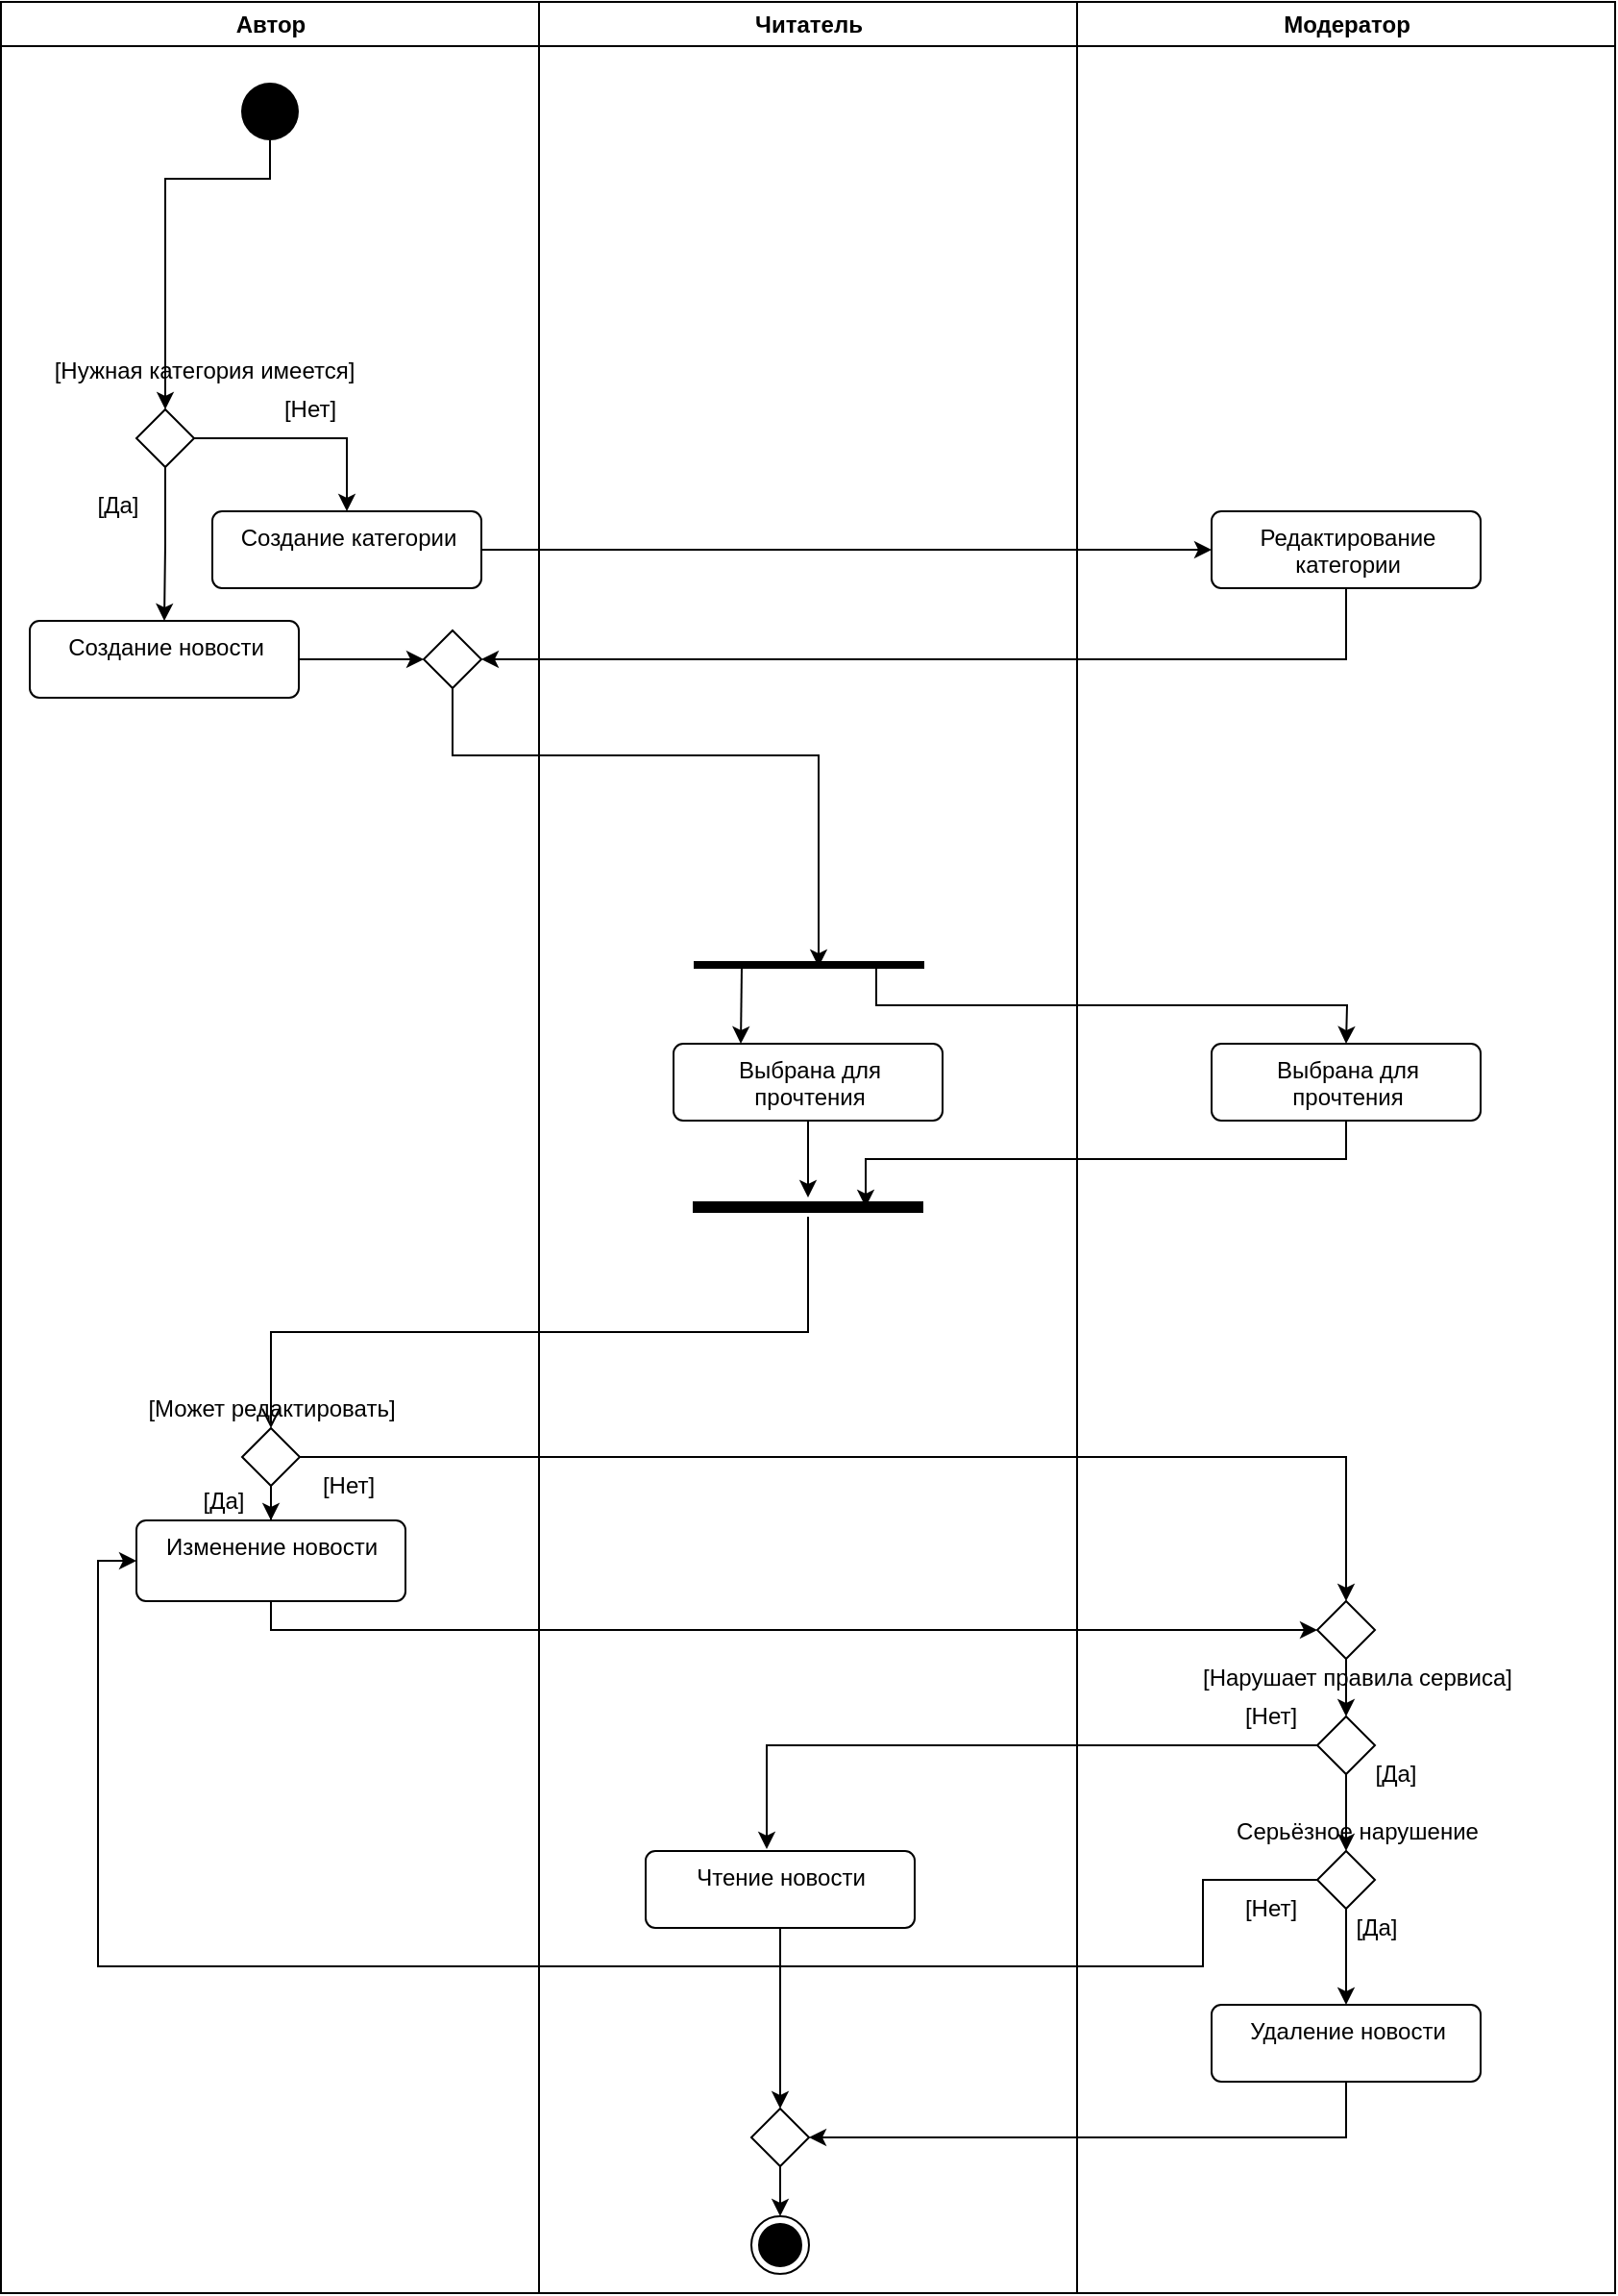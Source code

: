 <mxfile version="15.9.1" type="device"><diagram name="Page-1" id="e7e014a7-5840-1c2e-5031-d8a46d1fe8dd"><mxGraphModel dx="1128" dy="661" grid="1" gridSize="10" guides="1" tooltips="1" connect="1" arrows="1" fold="1" page="1" pageScale="1" pageWidth="1169" pageHeight="826" background="none" math="0" shadow="0"><root><mxCell id="0"/><mxCell id="1" parent="0"/><mxCell id="2" value="Автор" style="swimlane;whiteSpace=wrap" parent="1" vertex="1"><mxGeometry x="164.5" y="128" width="280" height="1192" as="geometry"/></mxCell><mxCell id="YzjiKGhyIsyLFYTtzfOo-42" value="Создание категории" style="html=1;align=center;verticalAlign=top;rounded=1;absoluteArcSize=1;arcSize=10;dashed=0;" vertex="1" parent="2"><mxGeometry x="110" y="265" width="140" height="40" as="geometry"/></mxCell><mxCell id="YzjiKGhyIsyLFYTtzfOo-96" value="" style="edgeStyle=orthogonalEdgeStyle;rounded=0;orthogonalLoop=1;jettySize=auto;html=1;endSize=6;strokeColor=#000000;strokeWidth=1;entryX=0.5;entryY=0;entryDx=0;entryDy=0;" edge="1" parent="2" source="YzjiKGhyIsyLFYTtzfOo-44" target="YzjiKGhyIsyLFYTtzfOo-42"><mxGeometry relative="1" as="geometry"><mxPoint x="176.5" y="302" as="targetPoint"/><Array as="points"><mxPoint x="180" y="227"/></Array></mxGeometry></mxCell><mxCell id="YzjiKGhyIsyLFYTtzfOo-107" value="" style="edgeStyle=orthogonalEdgeStyle;rounded=0;orthogonalLoop=1;jettySize=auto;html=1;endSize=6;strokeColor=#000000;strokeWidth=1;" edge="1" parent="2" source="YzjiKGhyIsyLFYTtzfOo-44" target="YzjiKGhyIsyLFYTtzfOo-106"><mxGeometry relative="1" as="geometry"/></mxCell><mxCell id="YzjiKGhyIsyLFYTtzfOo-44" value="" style="rhombus;" vertex="1" parent="2"><mxGeometry x="70.5" y="212" width="30" height="30" as="geometry"/></mxCell><mxCell id="YzjiKGhyIsyLFYTtzfOo-47" value="[Нет]" style="text;html=1;align=center;verticalAlign=middle;resizable=0;points=[];autosize=1;strokeColor=none;fillColor=none;" vertex="1" parent="2"><mxGeometry x="135.5" y="202" width="50" height="20" as="geometry"/></mxCell><mxCell id="YzjiKGhyIsyLFYTtzfOo-48" value="[Нужная категория имеется]" style="text;html=1;align=center;verticalAlign=middle;resizable=0;points=[];autosize=1;strokeColor=none;fillColor=none;" vertex="1" parent="2"><mxGeometry x="5" y="182" width="200" height="20" as="geometry"/></mxCell><mxCell id="YzjiKGhyIsyLFYTtzfOo-51" value="[Да]" style="text;html=1;align=center;verticalAlign=middle;resizable=0;points=[];autosize=1;strokeColor=none;fillColor=none;" vertex="1" parent="2"><mxGeometry x="40.5" y="252" width="40" height="20" as="geometry"/></mxCell><mxCell id="YzjiKGhyIsyLFYTtzfOo-64" value="" style="edgeStyle=orthogonalEdgeStyle;rounded=0;orthogonalLoop=1;jettySize=auto;html=1;endSize=6;strokeWidth=1;" edge="1" parent="2" source="YzjiKGhyIsyLFYTtzfOo-61" target="YzjiKGhyIsyLFYTtzfOo-60"><mxGeometry relative="1" as="geometry"/></mxCell><mxCell id="YzjiKGhyIsyLFYTtzfOo-61" value="" style="rhombus;" vertex="1" parent="2"><mxGeometry x="125.5" y="742" width="30" height="30" as="geometry"/></mxCell><mxCell id="YzjiKGhyIsyLFYTtzfOo-62" value="[Может редактировать]" style="text;html=1;align=center;verticalAlign=middle;resizable=0;points=[];autosize=1;strokeColor=none;fillColor=none;" vertex="1" parent="2"><mxGeometry x="55.5" y="722" width="170" height="20" as="geometry"/></mxCell><mxCell id="YzjiKGhyIsyLFYTtzfOo-60" value="Изменение новости" style="html=1;align=center;verticalAlign=top;rounded=1;absoluteArcSize=1;arcSize=10;dashed=0;" vertex="1" parent="2"><mxGeometry x="70.5" y="790" width="140" height="42" as="geometry"/></mxCell><mxCell id="YzjiKGhyIsyLFYTtzfOo-65" value="[Да]" style="text;html=1;align=center;verticalAlign=middle;resizable=0;points=[];autosize=1;strokeColor=none;fillColor=none;" vertex="1" parent="2"><mxGeometry x="95.5" y="770" width="40" height="20" as="geometry"/></mxCell><mxCell id="YzjiKGhyIsyLFYTtzfOo-75" value="[Нет]" style="text;html=1;align=center;verticalAlign=middle;resizable=0;points=[];autosize=1;strokeColor=none;fillColor=none;" vertex="1" parent="2"><mxGeometry x="155" y="762" width="50" height="20" as="geometry"/></mxCell><mxCell id="YzjiKGhyIsyLFYTtzfOo-112" style="edgeStyle=orthogonalEdgeStyle;rounded=0;orthogonalLoop=1;jettySize=auto;html=1;entryX=0;entryY=0.5;entryDx=0;entryDy=0;endSize=6;strokeColor=#000000;strokeWidth=1;" edge="1" parent="2" source="YzjiKGhyIsyLFYTtzfOo-106" target="YzjiKGhyIsyLFYTtzfOo-109"><mxGeometry relative="1" as="geometry"/></mxCell><mxCell id="YzjiKGhyIsyLFYTtzfOo-106" value="Создание новости" style="html=1;align=center;verticalAlign=top;rounded=1;absoluteArcSize=1;arcSize=10;dashed=0;" vertex="1" parent="2"><mxGeometry x="15" y="322" width="140" height="40" as="geometry"/></mxCell><mxCell id="YzjiKGhyIsyLFYTtzfOo-109" value="" style="rhombus;strokeColor=#000000;" vertex="1" parent="2"><mxGeometry x="220" y="327" width="30" height="30" as="geometry"/></mxCell><mxCell id="YzjiKGhyIsyLFYTtzfOo-115" style="edgeStyle=orthogonalEdgeStyle;rounded=0;orthogonalLoop=1;jettySize=auto;html=1;entryX=0.5;entryY=0;entryDx=0;entryDy=0;endSize=6;strokeColor=#000000;strokeWidth=1;" edge="1" parent="2" source="YzjiKGhyIsyLFYTtzfOo-41" target="YzjiKGhyIsyLFYTtzfOo-44"><mxGeometry relative="1" as="geometry"><Array as="points"><mxPoint x="140" y="92"/><mxPoint x="86" y="92"/></Array></mxGeometry></mxCell><mxCell id="YzjiKGhyIsyLFYTtzfOo-41" value="" style="ellipse;fillColor=#000000;strokeColor=none;" vertex="1" parent="2"><mxGeometry x="125" y="42" width="30" height="30" as="geometry"/></mxCell><mxCell id="3" value="Читатель" style="swimlane;whiteSpace=wrap" parent="1" vertex="1"><mxGeometry x="444.5" y="128" width="280" height="1192" as="geometry"/></mxCell><mxCell id="YzjiKGhyIsyLFYTtzfOo-68" value="" style="edgeStyle=orthogonalEdgeStyle;rounded=0;orthogonalLoop=1;jettySize=auto;html=1;endSize=6;strokeWidth=1;" edge="1" parent="3" source="YzjiKGhyIsyLFYTtzfOo-49" target="YzjiKGhyIsyLFYTtzfOo-66"><mxGeometry relative="1" as="geometry"/></mxCell><mxCell id="YzjiKGhyIsyLFYTtzfOo-49" value="&lt;div&gt;Выбрана для &lt;br&gt;&lt;/div&gt;&lt;div&gt;прочтения&lt;/div&gt;" style="html=1;align=center;verticalAlign=top;rounded=1;absoluteArcSize=1;arcSize=10;dashed=0;" vertex="1" parent="3"><mxGeometry x="70" y="542" width="140" height="40" as="geometry"/></mxCell><mxCell id="YzjiKGhyIsyLFYTtzfOo-55" value="" style="endArrow=none;html=1;rounded=0;strokeWidth=4;" edge="1" parent="3"><mxGeometry width="50" height="50" relative="1" as="geometry"><mxPoint x="80.5" y="501" as="sourcePoint"/><mxPoint x="200.5" y="501" as="targetPoint"/></mxGeometry></mxCell><mxCell id="YzjiKGhyIsyLFYTtzfOo-66" value="" style="shape=line;html=1;strokeWidth=6;strokeColor=#000000;" vertex="1" parent="3"><mxGeometry x="80" y="622" width="120" height="10" as="geometry"/></mxCell><mxCell id="YzjiKGhyIsyLFYTtzfOo-86" value="" style="edgeStyle=orthogonalEdgeStyle;rounded=0;orthogonalLoop=1;jettySize=auto;html=1;endSize=6;strokeColor=#000000;strokeWidth=1;" edge="1" parent="3" source="YzjiKGhyIsyLFYTtzfOo-70" target="YzjiKGhyIsyLFYTtzfOo-85"><mxGeometry relative="1" as="geometry"/></mxCell><mxCell id="YzjiKGhyIsyLFYTtzfOo-70" value="Чтение новости" style="html=1;align=center;verticalAlign=top;rounded=1;absoluteArcSize=1;arcSize=10;dashed=0;" vertex="1" parent="3"><mxGeometry x="55.5" y="962" width="140" height="40" as="geometry"/></mxCell><mxCell id="YzjiKGhyIsyLFYTtzfOo-85" value="" style="rhombus;strokeColor=#000000;" vertex="1" parent="3"><mxGeometry x="110.5" y="1096" width="30" height="30" as="geometry"/></mxCell><mxCell id="YzjiKGhyIsyLFYTtzfOo-89" value="" style="ellipse;html=1;shape=endState;fillColor=#000000;strokeColor=#000000;" vertex="1" parent="3"><mxGeometry x="110.5" y="1152" width="30" height="30" as="geometry"/></mxCell><mxCell id="YzjiKGhyIsyLFYTtzfOo-88" style="edgeStyle=orthogonalEdgeStyle;rounded=0;orthogonalLoop=1;jettySize=auto;html=1;endSize=6;strokeColor=#000000;strokeWidth=1;" edge="1" parent="3" source="YzjiKGhyIsyLFYTtzfOo-85" target="YzjiKGhyIsyLFYTtzfOo-89"><mxGeometry relative="1" as="geometry"><mxPoint x="125.5" y="1172" as="targetPoint"/></mxGeometry></mxCell><mxCell id="4" value="Модератор" style="swimlane;whiteSpace=wrap" parent="1" vertex="1"><mxGeometry x="724.5" y="128" width="280" height="1192" as="geometry"/></mxCell><mxCell id="YzjiKGhyIsyLFYTtzfOo-52" value="&lt;div&gt;Выбрана для &lt;br&gt;&lt;/div&gt;&lt;div&gt;прочтения&lt;/div&gt;" style="html=1;align=center;verticalAlign=top;rounded=1;absoluteArcSize=1;arcSize=10;dashed=0;" vertex="1" parent="4"><mxGeometry x="70" y="542" width="140" height="40" as="geometry"/></mxCell><mxCell id="YzjiKGhyIsyLFYTtzfOo-78" value="" style="edgeStyle=orthogonalEdgeStyle;rounded=0;orthogonalLoop=1;jettySize=auto;html=1;endSize=6;strokeColor=#000000;strokeWidth=1;" edge="1" parent="4" source="YzjiKGhyIsyLFYTtzfOo-72" target="YzjiKGhyIsyLFYTtzfOo-77"><mxGeometry relative="1" as="geometry"/></mxCell><mxCell id="YzjiKGhyIsyLFYTtzfOo-72" value="" style="rhombus;strokeColor=#000000;" vertex="1" parent="4"><mxGeometry x="125" y="832" width="30" height="30" as="geometry"/></mxCell><mxCell id="YzjiKGhyIsyLFYTtzfOo-117" value="" style="edgeStyle=orthogonalEdgeStyle;rounded=0;orthogonalLoop=1;jettySize=auto;html=1;endSize=6;strokeColor=#000000;strokeWidth=1;" edge="1" parent="4" source="YzjiKGhyIsyLFYTtzfOo-77" target="YzjiKGhyIsyLFYTtzfOo-116"><mxGeometry relative="1" as="geometry"/></mxCell><mxCell id="YzjiKGhyIsyLFYTtzfOo-77" value="" style="rhombus;strokeColor=#000000;" vertex="1" parent="4"><mxGeometry x="125" y="892" width="30" height="30" as="geometry"/></mxCell><mxCell id="YzjiKGhyIsyLFYTtzfOo-79" value="[Нарушает правила сервиса]" style="text;html=1;align=center;verticalAlign=middle;resizable=0;points=[];autosize=1;strokeColor=none;fillColor=none;" vertex="1" parent="4"><mxGeometry x="45.5" y="862" width="200" height="20" as="geometry"/></mxCell><mxCell id="YzjiKGhyIsyLFYTtzfOo-81" value="Удаление новости" style="html=1;align=center;verticalAlign=top;rounded=1;absoluteArcSize=1;arcSize=10;dashed=0;strokeColor=#000000;" vertex="1" parent="4"><mxGeometry x="70" y="1042" width="140" height="40" as="geometry"/></mxCell><mxCell id="YzjiKGhyIsyLFYTtzfOo-83" value="[Да]" style="text;html=1;align=center;verticalAlign=middle;resizable=0;points=[];autosize=1;strokeColor=none;fillColor=none;" vertex="1" parent="4"><mxGeometry x="145.5" y="912" width="40" height="20" as="geometry"/></mxCell><mxCell id="YzjiKGhyIsyLFYTtzfOo-84" value="[Нет]" style="text;html=1;align=center;verticalAlign=middle;resizable=0;points=[];autosize=1;strokeColor=none;fillColor=none;" vertex="1" parent="4"><mxGeometry x="75" y="882" width="50" height="20" as="geometry"/></mxCell><mxCell id="YzjiKGhyIsyLFYTtzfOo-111" value="&lt;div&gt;Редактирование&lt;/div&gt;&lt;div&gt;категории&lt;br&gt;&lt;/div&gt;" style="html=1;align=center;verticalAlign=top;rounded=1;absoluteArcSize=1;arcSize=10;dashed=0;" vertex="1" parent="4"><mxGeometry x="70" y="265" width="140" height="40" as="geometry"/></mxCell><mxCell id="YzjiKGhyIsyLFYTtzfOo-119" style="edgeStyle=orthogonalEdgeStyle;rounded=0;orthogonalLoop=1;jettySize=auto;html=1;entryX=0.5;entryY=0;entryDx=0;entryDy=0;endSize=6;strokeColor=#000000;strokeWidth=1;" edge="1" parent="4" source="YzjiKGhyIsyLFYTtzfOo-116" target="YzjiKGhyIsyLFYTtzfOo-81"><mxGeometry relative="1" as="geometry"/></mxCell><mxCell id="YzjiKGhyIsyLFYTtzfOo-116" value="" style="rhombus;strokeColor=#000000;" vertex="1" parent="4"><mxGeometry x="125" y="962" width="30" height="30" as="geometry"/></mxCell><mxCell id="YzjiKGhyIsyLFYTtzfOo-118" value="Серьёзное нарушение" style="text;html=1;align=center;verticalAlign=middle;resizable=0;points=[];autosize=1;strokeColor=none;fillColor=none;" vertex="1" parent="4"><mxGeometry x="65.5" y="942" width="160" height="20" as="geometry"/></mxCell><mxCell id="YzjiKGhyIsyLFYTtzfOo-121" value="[Да]" style="text;html=1;align=center;verticalAlign=middle;resizable=0;points=[];autosize=1;strokeColor=none;fillColor=none;" vertex="1" parent="4"><mxGeometry x="135.5" y="992" width="40" height="20" as="geometry"/></mxCell><mxCell id="YzjiKGhyIsyLFYTtzfOo-123" value="[Нет]" style="text;html=1;align=center;verticalAlign=middle;resizable=0;points=[];autosize=1;strokeColor=none;fillColor=none;" vertex="1" parent="4"><mxGeometry x="75" y="982" width="50" height="20" as="geometry"/></mxCell><mxCell id="YzjiKGhyIsyLFYTtzfOo-58" value="" style="endArrow=classic;html=1;rounded=0;endSize=6;strokeWidth=1;entryX=0.25;entryY=0;entryDx=0;entryDy=0;" edge="1" parent="1" target="YzjiKGhyIsyLFYTtzfOo-49"><mxGeometry width="50" height="50" relative="1" as="geometry"><mxPoint x="550" y="630" as="sourcePoint"/><mxPoint x="620" y="660" as="targetPoint"/></mxGeometry></mxCell><mxCell id="YzjiKGhyIsyLFYTtzfOo-59" value="" style="endArrow=classic;html=1;rounded=0;endSize=6;strokeWidth=1;entryX=0.5;entryY=0;entryDx=0;entryDy=0;" edge="1" parent="1" target="YzjiKGhyIsyLFYTtzfOo-52"><mxGeometry width="50" height="50" relative="1" as="geometry"><mxPoint x="620" y="630" as="sourcePoint"/><mxPoint x="620" y="660" as="targetPoint"/><Array as="points"><mxPoint x="620" y="650"/><mxPoint x="865" y="650"/></Array></mxGeometry></mxCell><mxCell id="YzjiKGhyIsyLFYTtzfOo-69" style="edgeStyle=orthogonalEdgeStyle;rounded=0;orthogonalLoop=1;jettySize=auto;html=1;entryX=0.75;entryY=0.5;entryDx=0;entryDy=0;entryPerimeter=0;endSize=6;strokeWidth=1;" edge="1" parent="1" source="YzjiKGhyIsyLFYTtzfOo-52" target="YzjiKGhyIsyLFYTtzfOo-66"><mxGeometry relative="1" as="geometry"><Array as="points"><mxPoint x="865" y="730"/><mxPoint x="615" y="730"/></Array></mxGeometry></mxCell><mxCell id="YzjiKGhyIsyLFYTtzfOo-67" value="" style="edgeStyle=orthogonalEdgeStyle;html=1;verticalAlign=bottom;endArrow=open;endSize=8;strokeColor=#000000;rounded=0;entryX=0.5;entryY=0;entryDx=0;entryDy=0;" edge="1" source="YzjiKGhyIsyLFYTtzfOo-66" parent="1" target="YzjiKGhyIsyLFYTtzfOo-61"><mxGeometry relative="1" as="geometry"><mxPoint x="550" y="820" as="targetPoint"/><Array as="points"><mxPoint x="585" y="820"/><mxPoint x="305" y="820"/></Array></mxGeometry></mxCell><mxCell id="YzjiKGhyIsyLFYTtzfOo-71" style="edgeStyle=orthogonalEdgeStyle;rounded=0;orthogonalLoop=1;jettySize=auto;html=1;entryX=0;entryY=0.5;entryDx=0;entryDy=0;endSize=6;strokeColor=#000000;strokeWidth=1;" edge="1" parent="1" source="YzjiKGhyIsyLFYTtzfOo-60" target="YzjiKGhyIsyLFYTtzfOo-72"><mxGeometry relative="1" as="geometry"><Array as="points"><mxPoint x="305" y="975"/></Array></mxGeometry></mxCell><mxCell id="YzjiKGhyIsyLFYTtzfOo-73" style="edgeStyle=orthogonalEdgeStyle;rounded=0;orthogonalLoop=1;jettySize=auto;html=1;endSize=6;strokeColor=#000000;strokeWidth=1;exitX=0;exitY=0.5;exitDx=0;exitDy=0;entryX=0.45;entryY=-0.025;entryDx=0;entryDy=0;entryPerimeter=0;" edge="1" parent="1" source="YzjiKGhyIsyLFYTtzfOo-77" target="YzjiKGhyIsyLFYTtzfOo-70"><mxGeometry relative="1" as="geometry"><mxPoint x="690" y="1050" as="targetPoint"/></mxGeometry></mxCell><mxCell id="YzjiKGhyIsyLFYTtzfOo-74" style="edgeStyle=orthogonalEdgeStyle;rounded=0;orthogonalLoop=1;jettySize=auto;html=1;endSize=6;strokeColor=#000000;strokeWidth=1;entryX=0.5;entryY=0;entryDx=0;entryDy=0;" edge="1" parent="1" source="YzjiKGhyIsyLFYTtzfOo-61" target="YzjiKGhyIsyLFYTtzfOo-72"><mxGeometry relative="1" as="geometry"><mxPoint x="865" y="940" as="targetPoint"/></mxGeometry></mxCell><mxCell id="YzjiKGhyIsyLFYTtzfOo-91" style="edgeStyle=orthogonalEdgeStyle;rounded=0;orthogonalLoop=1;jettySize=auto;html=1;entryX=1;entryY=0.5;entryDx=0;entryDy=0;endSize=6;strokeColor=#000000;strokeWidth=1;" edge="1" parent="1" source="YzjiKGhyIsyLFYTtzfOo-81" target="YzjiKGhyIsyLFYTtzfOo-85"><mxGeometry relative="1" as="geometry"><Array as="points"><mxPoint x="865" y="1239"/></Array></mxGeometry></mxCell><mxCell id="YzjiKGhyIsyLFYTtzfOo-110" style="edgeStyle=orthogonalEdgeStyle;rounded=0;orthogonalLoop=1;jettySize=auto;html=1;endSize=6;strokeColor=#000000;strokeWidth=1;entryX=0;entryY=0.5;entryDx=0;entryDy=0;" edge="1" parent="1" source="YzjiKGhyIsyLFYTtzfOo-42" target="YzjiKGhyIsyLFYTtzfOo-111"><mxGeometry relative="1" as="geometry"><mxPoint x="650" y="410" as="targetPoint"/></mxGeometry></mxCell><mxCell id="YzjiKGhyIsyLFYTtzfOo-113" style="edgeStyle=orthogonalEdgeStyle;rounded=0;orthogonalLoop=1;jettySize=auto;html=1;entryX=1;entryY=0.5;entryDx=0;entryDy=0;endSize=6;strokeColor=#000000;strokeWidth=1;" edge="1" parent="1" source="YzjiKGhyIsyLFYTtzfOo-111" target="YzjiKGhyIsyLFYTtzfOo-109"><mxGeometry relative="1" as="geometry"><Array as="points"><mxPoint x="865" y="470"/></Array></mxGeometry></mxCell><mxCell id="YzjiKGhyIsyLFYTtzfOo-114" style="edgeStyle=orthogonalEdgeStyle;rounded=0;orthogonalLoop=1;jettySize=auto;html=1;endSize=6;strokeColor=#000000;strokeWidth=1;" edge="1" parent="1" source="YzjiKGhyIsyLFYTtzfOo-109"><mxGeometry relative="1" as="geometry"><mxPoint x="590" y="630" as="targetPoint"/><Array as="points"><mxPoint x="400" y="520"/><mxPoint x="590" y="520"/></Array></mxGeometry></mxCell><mxCell id="YzjiKGhyIsyLFYTtzfOo-122" style="edgeStyle=orthogonalEdgeStyle;rounded=0;orthogonalLoop=1;jettySize=auto;html=1;entryX=0;entryY=0.5;entryDx=0;entryDy=0;endSize=6;strokeColor=#000000;strokeWidth=1;" edge="1" parent="1" source="YzjiKGhyIsyLFYTtzfOo-116" target="YzjiKGhyIsyLFYTtzfOo-60"><mxGeometry relative="1" as="geometry"><Array as="points"><mxPoint x="790" y="1105"/><mxPoint x="790" y="1150"/><mxPoint x="215" y="1150"/><mxPoint x="215" y="939"/></Array></mxGeometry></mxCell></root></mxGraphModel></diagram></mxfile>